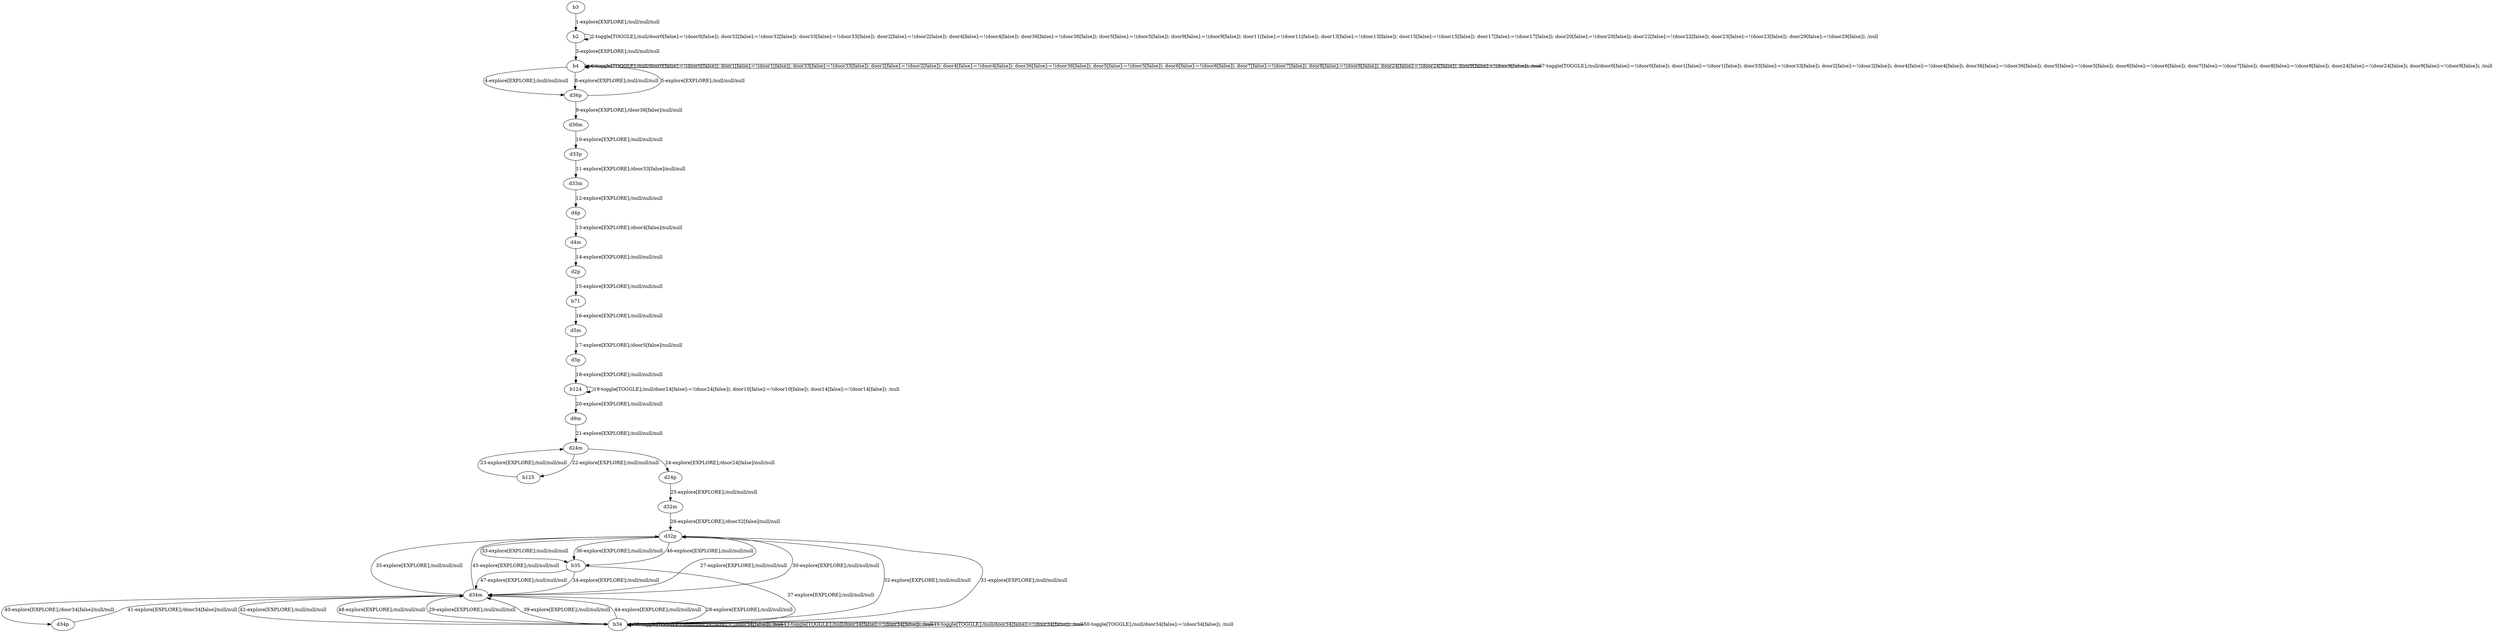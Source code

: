 # Total number of goals covered by this test: 6
# d34m --> d34p
# d34m --> d32p
# b35 --> b34
# d32p --> d34m
# b34 --> b34
# d34p --> d34m

digraph g {
"b3" -> "b2" [label = "1-explore[EXPLORE];/null/null/null"];
"b2" -> "b2" [label = "2-toggle[TOGGLE];/null/door0[false]:=!(door0[false]); door32[false]:=!(door32[false]); door33[false]:=!(door33[false]); door2[false]:=!(door2[false]); door4[false]:=!(door4[false]); door36[false]:=!(door36[false]); door5[false]:=!(door5[false]); door9[false]:=!(door9[false]); door11[false]:=!(door11[false]); door13[false]:=!(door13[false]); door15[false]:=!(door15[false]); door17[false]:=!(door17[false]); door20[false]:=!(door20[false]); door22[false]:=!(door22[false]); door23[false]:=!(door23[false]); door29[false]:=!(door29[false]); /null"];
"b2" -> "b4" [label = "3-explore[EXPLORE];/null/null/null"];
"b4" -> "d36p" [label = "4-explore[EXPLORE];/null/null/null"];
"d36p" -> "b4" [label = "5-explore[EXPLORE];/null/null/null"];
"b4" -> "b4" [label = "6-toggle[TOGGLE];/null/door0[false]:=!(door0[false]); door1[false]:=!(door1[false]); door33[false]:=!(door33[false]); door2[false]:=!(door2[false]); door4[false]:=!(door4[false]); door36[false]:=!(door36[false]); door5[false]:=!(door5[false]); door6[false]:=!(door6[false]); door7[false]:=!(door7[false]); door8[false]:=!(door8[false]); door24[false]:=!(door24[false]); door9[false]:=!(door9[false]); /null"];
"b4" -> "b4" [label = "7-toggle[TOGGLE];/null/door0[false]:=!(door0[false]); door1[false]:=!(door1[false]); door33[false]:=!(door33[false]); door2[false]:=!(door2[false]); door4[false]:=!(door4[false]); door36[false]:=!(door36[false]); door5[false]:=!(door5[false]); door6[false]:=!(door6[false]); door7[false]:=!(door7[false]); door8[false]:=!(door8[false]); door24[false]:=!(door24[false]); door9[false]:=!(door9[false]); /null"];
"b4" -> "d36p" [label = "8-explore[EXPLORE];/null/null/null"];
"d36p" -> "d36m" [label = "9-explore[EXPLORE];/door36[false]/null/null"];
"d36m" -> "d33p" [label = "10-explore[EXPLORE];/null/null/null"];
"d33p" -> "d33m" [label = "11-explore[EXPLORE];/door33[false]/null/null"];
"d33m" -> "d4p" [label = "12-explore[EXPLORE];/null/null/null"];
"d4p" -> "d4m" [label = "13-explore[EXPLORE];/door4[false]/null/null"];
"d4m" -> "d2p" [label = "14-explore[EXPLORE];/null/null/null"];
"d2p" -> "b71" [label = "15-explore[EXPLORE];/null/null/null"];
"b71" -> "d5m" [label = "16-explore[EXPLORE];/null/null/null"];
"d5m" -> "d5p" [label = "17-explore[EXPLORE];/door5[false]/null/null"];
"d5p" -> "b124" [label = "18-explore[EXPLORE];/null/null/null"];
"b124" -> "b124" [label = "19-toggle[TOGGLE];/null/door24[false]:=!(door24[false]); door10[false]:=!(door10[false]); door14[false]:=!(door14[false]); /null"];
"b124" -> "d9m" [label = "20-explore[EXPLORE];/null/null/null"];
"d9m" -> "d24m" [label = "21-explore[EXPLORE];/null/null/null"];
"d24m" -> "b125" [label = "22-explore[EXPLORE];/null/null/null"];
"b125" -> "d24m" [label = "23-explore[EXPLORE];/null/null/null"];
"d24m" -> "d24p" [label = "24-explore[EXPLORE];/door24[false]/null/null"];
"d24p" -> "d32m" [label = "25-explore[EXPLORE];/null/null/null"];
"d32m" -> "d32p" [label = "26-explore[EXPLORE];/door32[false]/null/null"];
"d32p" -> "d34m" [label = "27-explore[EXPLORE];/null/null/null"];
"d34m" -> "b34" [label = "28-explore[EXPLORE];/null/null/null"];
"b34" -> "d34m" [label = "29-explore[EXPLORE];/null/null/null"];
"d34m" -> "d32p" [label = "30-explore[EXPLORE];/null/null/null"];
"d32p" -> "b34" [label = "31-explore[EXPLORE];/null/null/null"];
"b34" -> "d32p" [label = "32-explore[EXPLORE];/null/null/null"];
"d32p" -> "b35" [label = "33-explore[EXPLORE];/null/null/null"];
"b35" -> "d34m" [label = "34-explore[EXPLORE];/null/null/null"];
"d34m" -> "d32p" [label = "35-explore[EXPLORE];/null/null/null"];
"d32p" -> "b35" [label = "36-explore[EXPLORE];/null/null/null"];
"b35" -> "b34" [label = "37-explore[EXPLORE];/null/null/null"];
"b34" -> "b34" [label = "38-toggle[TOGGLE];/null/door34[false]:=!(door34[false]); /null"];
"b34" -> "d34m" [label = "39-explore[EXPLORE];/null/null/null"];
"d34m" -> "d34p" [label = "40-explore[EXPLORE];/door34[false]/null/null"];
"d34p" -> "d34m" [label = "41-explore[EXPLORE];/door34[false]/null/null"];
"d34m" -> "b34" [label = "42-explore[EXPLORE];/null/null/null"];
"b34" -> "b34" [label = "43-toggle[TOGGLE];/null/door34[false]:=!(door34[false]); /null"];
"b34" -> "d34m" [label = "44-explore[EXPLORE];/null/null/null"];
"d34m" -> "d32p" [label = "45-explore[EXPLORE];/null/null/null"];
"d32p" -> "b35" [label = "46-explore[EXPLORE];/null/null/null"];
"b35" -> "d34m" [label = "47-explore[EXPLORE];/null/null/null"];
"d34m" -> "b34" [label = "48-explore[EXPLORE];/null/null/null"];
"b34" -> "b34" [label = "49-toggle[TOGGLE];/null/door34[false]:=!(door34[false]); /null"];
"b34" -> "b34" [label = "50-toggle[TOGGLE];/null/door34[false]:=!(door34[false]); /null"];
}